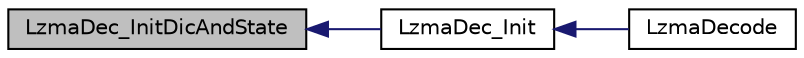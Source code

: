 digraph G
{
  edge [fontname="Helvetica",fontsize="10",labelfontname="Helvetica",labelfontsize="10"];
  node [fontname="Helvetica",fontsize="10",shape=record];
  rankdir="LR";
  Node1 [label="LzmaDec_InitDicAndState",height=0.2,width=0.4,color="black", fillcolor="grey75", style="filled" fontcolor="black"];
  Node1 -> Node2 [dir="back",color="midnightblue",fontsize="10",style="solid",fontname="Helvetica"];
  Node2 [label="LzmaDec_Init",height=0.2,width=0.4,color="black", fillcolor="white", style="filled",URL="$_lzma_dec_8h.html#af78fa82d5ea8c08fdfbc5d8d7a73a127"];
  Node2 -> Node3 [dir="back",color="midnightblue",fontsize="10",style="solid",fontname="Helvetica"];
  Node3 [label="LzmaDecode",height=0.2,width=0.4,color="black", fillcolor="white", style="filled",URL="$_lzma_dec_8h.html#ab8c63d6972edb0325afc6326936afab1"];
}
